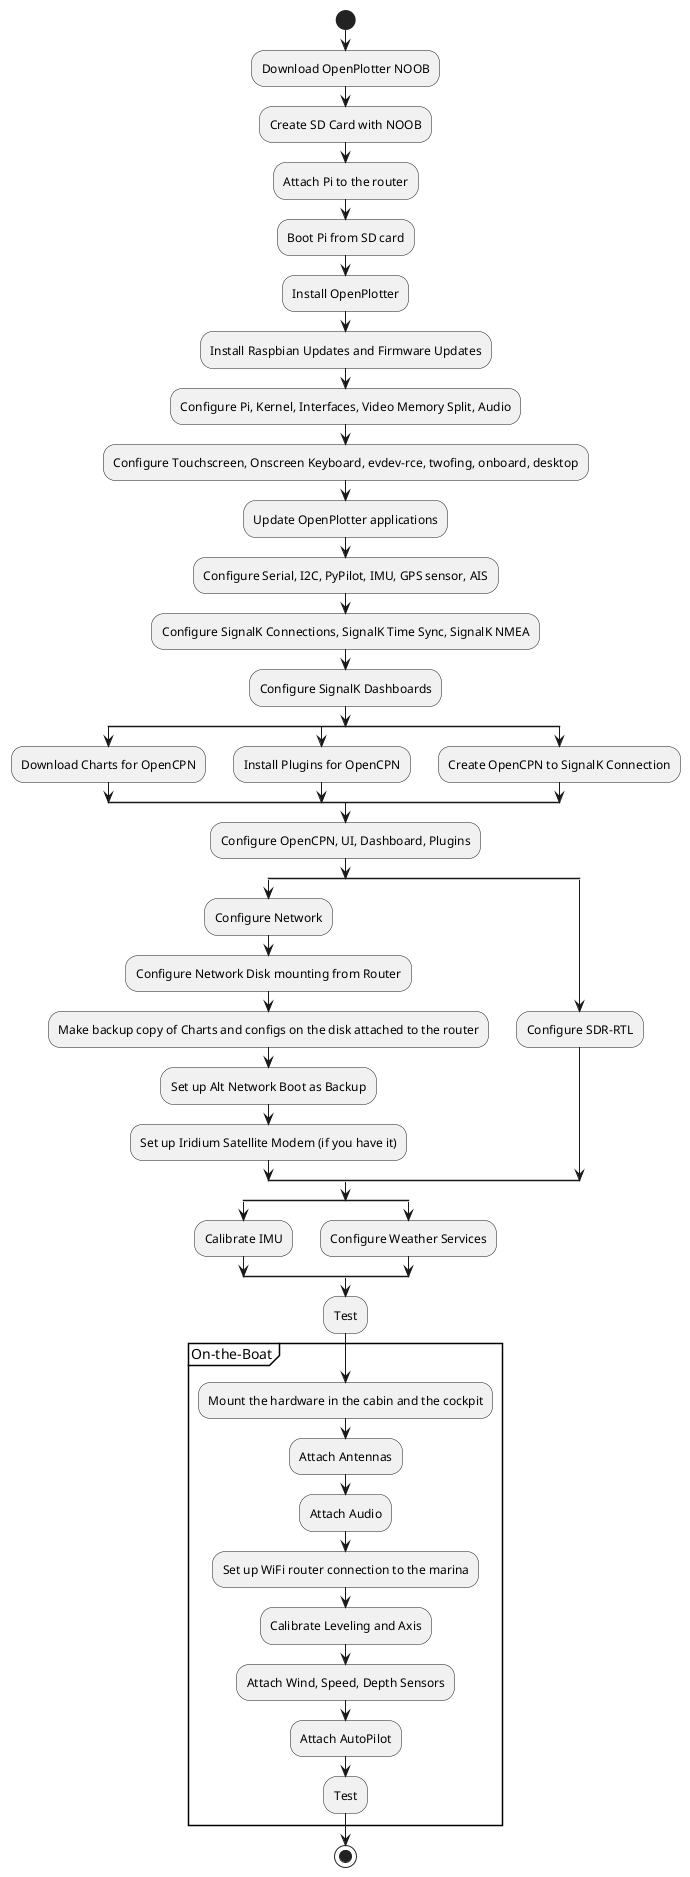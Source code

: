 @startuml
start
:Download OpenPlotter NOOB;
:Create SD Card with NOOB;
:Attach Pi to the router;
:Boot Pi from SD card;
:Install OpenPlotter;
:Install Raspbian Updates and Firmware Updates;
:Configure Pi, Kernel, Interfaces, Video Memory Split, Audio;
:Configure Touchscreen, Onscreen Keyboard, evdev-rce, twofing, onboard, desktop;
:Update OpenPlotter applications;
:Configure Serial, I2C, PyPilot, IMU, GPS sensor, AIS;
:Configure SignalK Connections, SignalK Time Sync, SignalK NMEA;
:Configure SignalK Dashboards;
split
 :Download Charts for OpenCPN;
split again
 :Install Plugins for OpenCPN;
split again
 :Create OpenCPN to SignalK Connection;
end split
:Configure OpenCPN, UI, Dashboard, Plugins;
split
:Configure Network;
:Configure Network Disk mounting from Router;
:Make backup copy of Charts and configs on the disk attached to the router;
:Set up Alt Network Boot as Backup;
:Set up Iridium Satellite Modem (if you have it);
split again
:Configure SDR-RTL;
end split
split
:Calibrate IMU;
split again
:Configure Weather Services;
end split
:Test;
partition On-the-Boat {
	:Mount the hardware in the cabin and the cockpit;
	:Attach Antennas;
	:Attach Audio;
	:Set up WiFi router connection to the marina;
	:Calibrate Leveling and Axis;
	:Attach Wind, Speed, Depth Sensors;
	:Attach AutoPilot;
	:Test;
}

stop
@enduml

